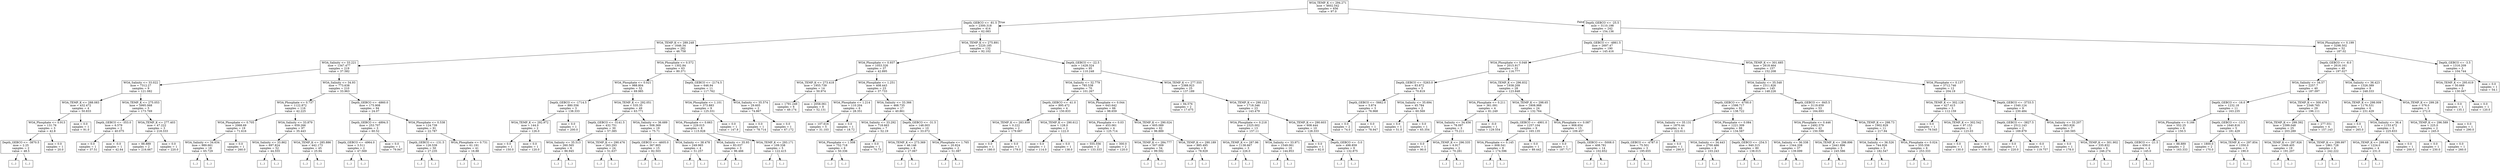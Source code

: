 digraph Tree {
node [shape=box] ;
0 [label="WOA_TEMP_K <= 294.271\nmse = 4602.542\nsamples = 656\nvalue = 97.0"] ;
1 [label="Depth_GEBCO <= -81.5\nmse = 2300.318\nsamples = 414\nvalue = 62.083"] ;
0 -> 1 [labeldistance=2.5, labelangle=45, headlabel="True"] ;
2 [label="WOA_TEMP_K <= 289.248\nmse = 1646.34\nsamples = 282\nvalue = 46.758"] ;
1 -> 2 ;
3 [label="WOA_Salinity <= 33.221\nmse = 1347.477\nsamples = 219\nvalue = 37.582"] ;
2 -> 3 ;
4 [label="WOA_Salinity <= 33.022\nmse = 7312.27\nsamples = 9\nvalue = 121.082"] ;
3 -> 4 ;
5 [label="WOA_TEMP_K <= 288.083\nmse = 432.472\nsamples = 4\nvalue = 50.833"] ;
4 -> 5 ;
6 [label="WOA_Phosphate <= 0.913\nmse = 131.76\nsamples = 3\nvalue = 42.8"] ;
5 -> 6 ;
7 [label="Depth_GEBCO <= -3870.5\nmse = 2.25\nsamples = 2\nvalue = 48.5"] ;
6 -> 7 ;
8 [label="(...)"] ;
7 -> 8 ;
9 [label="(...)"] ;
7 -> 9 ;
10 [label="mse = 0.0\nsamples = 1\nvalue = 20.0"] ;
6 -> 10 ;
11 [label="mse = 0.0\nsamples = 1\nvalue = 91.0"] ;
5 -> 11 ;
12 [label="WOA_TEMP_K <= 275.053\nmse = 5995.068\nsamples = 5\nvalue = 173.769"] ;
4 -> 12 ;
13 [label="Depth_GEBCO <= -353.0\nmse = 6.579\nsamples = 2\nvalue = 40.075"] ;
12 -> 13 ;
14 [label="mse = 0.0\nsamples = 1\nvalue = 37.51"] ;
13 -> 14 ;
15 [label="mse = -0.0\nsamples = 1\nvalue = 42.64"] ;
13 -> 15 ;
16 [label="WOA_TEMP_K <= 277.403\nmse = 47.222\nsamples = 3\nvalue = 218.333"] ;
12 -> 16 ;
17 [label="mse = 88.889\nsamples = 2\nvalue = 216.667"] ;
16 -> 17 ;
18 [label="mse = 0.0\nsamples = 1\nvalue = 220.0"] ;
16 -> 18 ;
19 [label="WOA_Salinity <= 34.93\nmse = 773.638\nsamples = 210\nvalue = 33.963"] ;
3 -> 19 ;
20 [label="WOA_Phosphate <= 0.737\nmse = 1122.872\nsamples = 116\nvalue = 42.225"] ;
19 -> 20 ;
21 [label="WOA_Phosphate <= 0.705\nmse = 2068.69\nsamples = 19\nvalue = 71.616"] ;
20 -> 21 ;
22 [label="WOA_Salinity <= 34.634\nmse = 989.661\nsamples = 18\nvalue = 65.729"] ;
21 -> 22 ;
23 [label="(...)"] ;
22 -> 23 ;
46 [label="(...)"] ;
22 -> 46 ;
55 [label="mse = 0.0\nsamples = 1\nvalue = 260.0"] ;
21 -> 55 ;
56 [label="WOA_Salinity <= 33.879\nmse = 659.266\nsamples = 97\nvalue = 35.443"] ;
20 -> 56 ;
57 [label="WOA_Salinity <= 33.862\nmse = 697.824\nsamples = 52\nvalue = 44.555"] ;
56 -> 57 ;
58 [label="(...)"] ;
57 -> 58 ;
143 [label="(...)"] ;
57 -> 143 ;
148 [label="WOA_TEMP_K <= 285.886\nmse = 442.173\nsamples = 45\nvalue = 25.94"] ;
56 -> 148 ;
149 [label="(...)"] ;
148 -> 149 ;
224 [label="(...)"] ;
148 -> 224 ;
227 [label="Depth_GEBCO <= -4860.0\nmse = 175.908\nsamples = 94\nvalue = 24.07"] ;
19 -> 227 ;
228 [label="Depth_GEBCO <= -4894.5\nmse = 253.707\nsamples = 3\nvalue = 60.52"] ;
227 -> 228 ;
229 [label="Depth_GEBCO <= -4964.0\nmse = 3.511\nsamples = 2\nvalue = 47.569"] ;
228 -> 229 ;
230 [label="(...)"] ;
229 -> 230 ;
231 [label="(...)"] ;
229 -> 231 ;
232 [label="mse = 0.0\nsamples = 1\nvalue = 79.947"] ;
228 -> 232 ;
233 [label="WOA_Phosphate <= 0.538\nmse = 124.739\nsamples = 91\nvalue = 22.787"] ;
227 -> 233 ;
234 [label="Depth_GEBCO <= -131.5\nmse = 126.539\nsamples = 50\nvalue = 27.235"] ;
233 -> 234 ;
235 [label="(...)"] ;
234 -> 235 ;
284 [label="(...)"] ;
234 -> 284 ;
297 [label="WOA_Phosphate <= 0.731\nmse = 61.191\nsamples = 41\nvalue = 16.88"] ;
233 -> 297 ;
298 [label="(...)"] ;
297 -> 298 ;
333 [label="(...)"] ;
297 -> 333 ;
338 [label="WOA_Phosphate <= 0.572\nmse = 1302.84\nsamples = 63\nvalue = 80.371"] ;
2 -> 338 ;
339 [label="WOA_Phosphate <= 0.021\nmse = 988.804\nsamples = 52\nvalue = 69.985"] ;
338 -> 339 ;
340 [label="Depth_GEBCO <= -1714.5\nmse = 880.556\nsamples = 3\nvalue = 138.333"] ;
339 -> 340 ;
341 [label="WOA_TEMP_K <= 292.972\nmse = 144.0\nsamples = 2\nvalue = 126.0"] ;
340 -> 341 ;
342 [label="mse = 0.0\nsamples = 1\nvalue = 150.0"] ;
341 -> 342 ;
343 [label="mse = 0.0\nsamples = 1\nvalue = 120.0"] ;
341 -> 343 ;
344 [label="mse = 0.0\nsamples = 1\nvalue = 200.0"] ;
340 -> 344 ;
345 [label="WOA_TEMP_K <= 292.051\nmse = 535.35\nsamples = 49\nvalue = 63.771"] ;
339 -> 345 ;
346 [label="Depth_GEBCO <= -5141.5\nmse = 432.751\nsamples = 30\nvalue = 57.385"] ;
345 -> 346 ;
347 [label="WOA_Salinity <= 35.513\nmse = 260.565\nsamples = 6\nvalue = 86.945"] ;
346 -> 347 ;
348 [label="(...)"] ;
347 -> 348 ;
353 [label="(...)"] ;
347 -> 353 ;
354 [label="WOA_TEMP_K <= 290.476\nmse = 263.293\nsamples = 24\nvalue = 51.637"] ;
346 -> 354 ;
355 [label="(...)"] ;
354 -> 355 ;
380 [label="(...)"] ;
354 -> 380 ;
401 [label="WOA_Salinity <= 36.689\nmse = 508.369\nsamples = 19\nvalue = 75.71"] ;
345 -> 401 ;
402 [label="Depth_GEBCO <= -4605.0\nmse = 367.905\nsamples = 15\nvalue = 82.503"] ;
401 -> 402 ;
403 [label="(...)"] ;
402 -> 403 ;
408 [label="(...)"] ;
402 -> 408 ;
429 [label="WOA_Salinity <= 38.478\nmse = 249.965\nsamples = 4\nvalue = 51.257"] ;
401 -> 429 ;
430 [label="(...)"] ;
429 -> 430 ;
435 [label="(...)"] ;
429 -> 435 ;
436 [label="Depth_GEBCO <= -2174.5\nmse = 646.94\nsamples = 11\nvalue = 117.762"] ;
338 -> 436 ;
437 [label="WOA_Phosphate <= 1.101\nmse = 373.883\nsamples = 9\nvalue = 125.331"] ;
436 -> 437 ;
438 [label="WOA_Phosphate <= 0.663\nmse = 229.015\nsamples = 8\nvalue = 115.928"] ;
437 -> 438 ;
439 [label="WOA_Salinity <= 35.93\nmse = 83.037\nsamples = 3\nvalue = 96.466"] ;
438 -> 439 ;
440 [label="(...)"] ;
439 -> 440 ;
443 [label="(...)"] ;
439 -> 443 ;
444 [label="WOA_TEMP_K <= 293.171\nmse = 109.338\nsamples = 5\nvalue = 122.415"] ;
438 -> 444 ;
445 [label="(...)"] ;
444 -> 445 ;
448 [label="(...)"] ;
444 -> 448 ;
449 [label="mse = 0.0\nsamples = 1\nvalue = 147.9"] ;
437 -> 449 ;
450 [label="WOA_Salinity <= 35.574\nmse = 29.605\nsamples = 2\nvalue = 74.867"] ;
436 -> 450 ;
451 [label="mse = 0.0\nsamples = 1\nvalue = 78.714"] ;
450 -> 451 ;
452 [label="mse = 0.0\nsamples = 1\nvalue = 67.172"] ;
450 -> 452 ;
453 [label="WOA_TEMP_K <= 275.891\nmse = 2220.185\nsamples = 132\nvalue = 92.102"] ;
1 -> 453 ;
454 [label="WOA_Phosphate <= 0.937\nmse = 1053.326\nsamples = 37\nvalue = 42.895"] ;
453 -> 454 ;
455 [label="WOA_TEMP_K <= 273.418\nmse = 1955.739\nsamples = 14\nvalue = 50.974"] ;
454 -> 455 ;
456 [label="mse = 1791.249\nsamples = 6\nvalue = 49.174"] ;
455 -> 456 ;
457 [label="mse = 2058.061\nsamples = 8\nvalue = 52.131"] ;
455 -> 457 ;
458 [label="WOA_Phosphate <= 1.251\nmse = 408.443\nsamples = 23\nvalue = 37.733"] ;
454 -> 458 ;
459 [label="WOA_Phosphate <= 1.214\nmse = 110.204\nsamples = 6\nvalue = 28.351"] ;
458 -> 459 ;
460 [label="mse = 107.616\nsamples = 5\nvalue = 31.103"] ;
459 -> 460 ;
461 [label="mse = 0.0\nsamples = 1\nvalue = 18.72"] ;
459 -> 461 ;
462 [label="WOA_Salinity <= 33.366\nmse = 468.735\nsamples = 17\nvalue = 40.861"] ;
458 -> 462 ;
463 [label="WOA_Salinity <= 33.292\nmse = 718.663\nsamples = 7\nvalue = 52.19"] ;
462 -> 463 ;
464 [label="WOA_Phosphate <= 1.508\nmse = 752.718\nsamples = 6\nvalue = 50.336"] ;
463 -> 464 ;
465 [label="(...)"] ;
464 -> 465 ;
466 [label="(...)"] ;
464 -> 466 ;
467 [label="mse = 0.0\nsamples = 1\nvalue = 70.73"] ;
463 -> 467 ;
468 [label="Depth_GEBCO <= -31.5\nmse = 148.003\nsamples = 10\nvalue = 33.072"] ;
462 -> 468 ;
469 [label="WOA_TEMP_K <= 273.369\nmse = 46.146\nsamples = 8\nvalue = 27.067"] ;
468 -> 469 ;
470 [label="(...)"] ;
469 -> 470 ;
479 [label="(...)"] ;
469 -> 479 ;
480 [label="WOA_Phosphate <= 1.765\nmse = 20.824\nsamples = 2\nvalue = 51.087"] ;
468 -> 480 ;
481 [label="(...)"] ;
480 -> 481 ;
482 [label="(...)"] ;
480 -> 482 ;
483 [label="Depth_GEBCO <= -22.5\nmse = 1428.324\nsamples = 95\nvalue = 110.248"] ;
453 -> 483 ;
484 [label="WOA_Salinity <= 32.779\nmse = 785.538\nsamples = 70\nvalue = 101.267"] ;
483 -> 484 ;
485 [label="Depth_GEBCO <= -41.0\nmse = 895.472\nsamples = 4\nvalue = 150.833"] ;
484 -> 485 ;
486 [label="WOA_TEMP_K <= 283.939\nmse = 0.222\nsamples = 2\nvalue = 179.667"] ;
485 -> 486 ;
487 [label="mse = 0.0\nsamples = 1\nvalue = 180.0"] ;
486 -> 487 ;
488 [label="mse = 0.0\nsamples = 1\nvalue = 179.0"] ;
486 -> 488 ;
489 [label="WOA_TEMP_K <= 290.612\nmse = 128.0\nsamples = 2\nvalue = 122.0"] ;
485 -> 489 ;
490 [label="mse = 0.0\nsamples = 1\nvalue = 114.0"] ;
489 -> 490 ;
491 [label="mse = 0.0\nsamples = 1\nvalue = 138.0"] ;
489 -> 491 ;
492 [label="WOA_Phosphate <= 0.044\nmse = 643.642\nsamples = 66\nvalue = 98.659"] ;
484 -> 492 ;
493 [label="WOA_Phosphate <= 0.03\nmse = 453.061\nsamples = 4\nvalue = 125.714"] ;
492 -> 493 ;
494 [label="mse = 555.556\nsamples = 2\nvalue = 133.333"] ;
493 -> 494 ;
495 [label="mse = 300.0\nsamples = 2\nvalue = 120.0"] ;
493 -> 495 ;
496 [label="WOA_TEMP_K <= 290.024\nmse = 605.089\nsamples = 62\nvalue = 96.889"] ;
492 -> 496 ;
497 [label="WOA_TEMP_K <= 284.777\nmse = 507.009\nsamples = 54\nvalue = 99.592"] ;
496 -> 497 ;
498 [label="(...)"] ;
497 -> 498 ;
535 [label="(...)"] ;
497 -> 535 ;
580 [label="WOA_TEMP_K <= 290.189\nmse = 885.495\nsamples = 8\nvalue = 78.929"] ;
496 -> 580 ;
581 [label="(...)"] ;
580 -> 581 ;
582 [label="(...)"] ;
580 -> 582 ;
591 [label="WOA_TEMP_K <= 277.555\nmse = 2388.923\nsamples = 25\nvalue = 137.189"] ;
483 -> 591 ;
592 [label="mse = 94.576\nsamples = 2\nvalue = 17.675"] ;
591 -> 592 ;
593 [label="WOA_TEMP_K <= 290.122\nmse = 1718.346\nsamples = 23\nvalue = 143.479"] ;
591 -> 593 ;
594 [label="WOA_Phosphate <= 0.218\nmse = 2325.002\nsamples = 13\nvalue = 157.11"] ;
593 -> 594 ;
595 [label="WOA_TEMP_K <= 287.96\nmse = 1138.667\nsamples = 3\nvalue = 226.0"] ;
594 -> 595 ;
596 [label="(...)"] ;
595 -> 596 ;
597 [label="(...)"] ;
595 -> 597 ;
600 [label="WOA_Salinity <= 33.971\nmse = 1549.061\nsamples = 10\nvalue = 144.953"] ;
594 -> 600 ;
601 [label="(...)"] ;
600 -> 601 ;
614 [label="(...)"] ;
600 -> 614 ;
617 [label="WOA_TEMP_K <= 290.603\nmse = 608.444\nsamples = 10\nvalue = 128.333"] ;
593 -> 617 ;
618 [label="mse = 0.0\nsamples = 1\nvalue = 92.0"] ;
617 -> 618 ;
619 [label="Depth_GEBCO <= -3.0\nmse = 498.859\nsamples = 9\nvalue = 132.875"] ;
617 -> 619 ;
620 [label="(...)"] ;
619 -> 620 ;
635 [label="(...)"] ;
619 -> 635 ;
636 [label="Depth_GEBCO <= -25.5\nmse = 3110.198\nsamples = 242\nvalue = 154.136"] ;
0 -> 636 [labeldistance=2.5, labelangle=-45, headlabel="False"] ;
637 [label="Depth_GEBCO <= -4861.5\nmse = 2697.47\nsamples = 190\nvalue = 145.416"] ;
636 -> 637 ;
638 [label="WOA_Phosphate <= 0.048\nmse = 2015.917\nsamples = 33\nvalue = 116.777"] ;
637 -> 638 ;
639 [label="Depth_GEBCO <= -5263.0\nmse = 83.872\nsamples = 5\nvalue = 70.819"] ;
638 -> 639 ;
640 [label="Depth_GEBCO <= -5662.0\nmse = 5.874\nsamples = 3\nvalue = 76.968"] ;
639 -> 640 ;
641 [label="mse = 0.0\nsamples = 2\nvalue = 74.0"] ;
640 -> 641 ;
642 [label="mse = 0.0\nsamples = 1\nvalue = 78.947"] ;
640 -> 642 ;
643 [label="WOA_Salinity <= 35.694\nmse = 45.784\nsamples = 2\nvalue = 60.569"] ;
639 -> 643 ;
644 [label="mse = 0.0\nsamples = 1\nvalue = 51.0"] ;
643 -> 644 ;
645 [label="mse = 0.0\nsamples = 1\nvalue = 65.354"] ;
643 -> 645 ;
646 [label="WOA_TEMP_K <= 296.832\nmse = 1938.209\nsamples = 28\nvalue = 123.848"] ;
638 -> 646 ;
647 [label="WOA_Phosphate <= 0.211\nmse = 361.091\nsamples = 4\nvalue = 81.249"] ;
646 -> 647 ;
648 [label="WOA_Salinity <= 34.456\nmse = 78.097\nsamples = 3\nvalue = 75.211"] ;
647 -> 648 ;
649 [label="mse = 0.0\nsamples = 1\nvalue = 90.0"] ;
648 -> 649 ;
650 [label="WOA_TEMP_K <= 296.335\nmse = 6.917\nsamples = 2\nvalue = 70.281"] ;
648 -> 650 ;
651 [label="(...)"] ;
650 -> 651 ;
652 [label="(...)"] ;
650 -> 652 ;
653 [label="mse = -0.0\nsamples = 1\nvalue = 129.554"] ;
647 -> 653 ;
654 [label="WOA_TEMP_K <= 298.65\nmse = 1808.988\nsamples = 24\nvalue = 132.764"] ;
646 -> 654 ;
655 [label="Depth_GEBCO <= -4901.0\nmse = 1257.104\nsamples = 9\nvalue = 165.135"] ;
654 -> 655 ;
656 [label="WOA_Phosphate <= 0.145\nmse = 608.541\nsamples = 8\nvalue = 174.596"] ;
655 -> 656 ;
657 [label="(...)"] ;
656 -> 657 ;
662 [label="(...)"] ;
656 -> 662 ;
671 [label="mse = 0.0\nsamples = 1\nvalue = 89.442"] ;
655 -> 671 ;
672 [label="WOA_Phosphate <= 0.087\nmse = 908.654\nsamples = 15\nvalue = 109.457"] ;
654 -> 672 ;
673 [label="mse = 0.0\nsamples = 1\nvalue = 187.717"] ;
672 -> 673 ;
674 [label="Depth_GEBCO <= -5008.0\nmse = 408.781\nsamples = 14\nvalue = 102.652"] ;
672 -> 674 ;
675 [label="(...)"] ;
674 -> 675 ;
696 [label="(...)"] ;
674 -> 696 ;
701 [label="WOA_TEMP_K <= 301.685\nmse = 2618.464\nsamples = 157\nvalue = 152.208"] ;
637 -> 701 ;
702 [label="WOA_Salinity <= 35.548\nmse = 2311.826\nsamples = 145\nvalue = 148.226"] ;
701 -> 702 ;
703 [label="Depth_GEBCO <= -4700.0\nmse = 1598.717\nsamples = 92\nvalue = 138.722"] ;
702 -> 703 ;
704 [label="WOA_Salinity <= 35.131\nmse = 1870.44\nsamples = 4\nvalue = 222.611"] ;
703 -> 704 ;
705 [label="Depth_GEBCO <= -4787.0\nmse = 75.501\nsamples = 3\nvalue = 195.655"] ;
704 -> 705 ;
706 [label="(...)"] ;
705 -> 706 ;
707 [label="(...)"] ;
705 -> 707 ;
708 [label="mse = 0.0\nsamples = 1\nvalue = 290.0"] ;
704 -> 708 ;
709 [label="WOA_Phosphate <= 0.084\nmse = 1221.309\nsamples = 88\nvalue = 134.587"] ;
703 -> 709 ;
710 [label="WOA_Salinity <= 34.443\nmse = 2700.486\nsamples = 8\nvalue = 103.243"] ;
709 -> 710 ;
711 [label="(...)"] ;
710 -> 711 ;
720 [label="(...)"] ;
710 -> 720 ;
725 [label="Depth_GEBCO <= -254.5\nmse = 940.315\nsamples = 80\nvalue = 138.015"] ;
709 -> 725 ;
726 [label="(...)"] ;
725 -> 726 ;
761 [label="(...)"] ;
725 -> 761 ;
854 [label="Depth_GEBCO <= -845.5\nmse = 3119.659\nsamples = 53\nvalue = 164.693"] ;
702 -> 854 ;
855 [label="WOA_Phosphate <= 0.446\nmse = 2492.579\nsamples = 42\nvalue = 150.599"] ;
854 -> 855 ;
856 [label="WOA_Salinity <= 36.338\nmse = 1344.208\nsamples = 37\nvalue = 139.699"] ;
855 -> 856 ;
857 [label="(...)"] ;
856 -> 857 ;
880 [label="(...)"] ;
856 -> 880 ;
915 [label="WOA_TEMP_K <= 298.896\nmse = 2441.896\nsamples = 5\nvalue = 245.586"] ;
855 -> 915 ;
916 [label="(...)"] ;
915 -> 916 ;
921 [label="(...)"] ;
915 -> 921 ;
924 [label="WOA_TEMP_K <= 298.73\nmse = 1902.929\nsamples = 11\nvalue = 217.94"] ;
854 -> 924 ;
925 [label="WOA_Salinity <= 36.526\nmse = 744.926\nsamples = 5\nvalue = 182.547"] ;
924 -> 925 ;
926 [label="(...)"] ;
925 -> 926 ;
929 [label="(...)"] ;
925 -> 929 ;
932 [label="WOA_Phosphate <= 0.024\nmse = 555.556\nsamples = 6\nvalue = 253.333"] ;
924 -> 932 ;
933 [label="(...)"] ;
932 -> 933 ;
936 [label="(...)"] ;
932 -> 936 ;
937 [label="WOA_Phosphate <= 0.137\nmse = 3712.746\nsamples = 12\nvalue = 204.19"] ;
701 -> 937 ;
938 [label="WOA_TEMP_K <= 302.128\nmse = 427.415\nsamples = 3\nvalue = 112.159"] ;
937 -> 938 ;
939 [label="mse = 0.0\nsamples = 1\nvalue = 79.545"] ;
938 -> 939 ;
940 [label="WOA_TEMP_K <= 302.542\nmse = 97.153\nsamples = 2\nvalue = 123.03"] ;
938 -> 940 ;
941 [label="mse = 0.0\nsamples = 1\nvalue = 130.0"] ;
940 -> 941 ;
942 [label="mse = -0.0\nsamples = 1\nvalue = 109.091"] ;
940 -> 942 ;
943 [label="Depth_GEBCO <= -3733.5\nmse = 1540.124\nsamples = 9\nvalue = 230.484"] ;
937 -> 943 ;
944 [label="Depth_GEBCO <= -3827.5\nmse = 2512.143\nsamples = 2\nvalue = 169.879"] ;
943 -> 944 ;
945 [label="mse = 0.0\nsamples = 1\nvalue = 220.0"] ;
944 -> 945 ;
946 [label="mse = -0.0\nsamples = 1\nvalue = 119.757"] ;
944 -> 946 ;
947 [label="WOA_Salinity <= 33.207\nmse = 663.926\nsamples = 7\nvalue = 240.585"] ;
943 -> 947 ;
948 [label="mse = 0.0\nsamples = 1\nvalue = 178.0"] ;
947 -> 948 ;
949 [label="WOA_TEMP_K <= 301.902\nmse = 335.832\nsamples = 6\nvalue = 246.274"] ;
947 -> 949 ;
950 [label="(...)"] ;
949 -> 950 ;
951 [label="(...)"] ;
949 -> 951 ;
958 [label="WOA_Phosphate <= 0.199\nmse = 3298.502\nsamples = 52\nvalue = 187.02"] ;
636 -> 958 ;
959 [label="Depth_GEBCO <= -8.0\nmse = 2616.161\nsamples = 49\nvalue = 197.027"] ;
958 -> 959 ;
960 [label="WOA_Salinity <= 34.57\nmse = 2257.7\nsamples = 40\nvalue = 187.097"] ;
959 -> 960 ;
961 [label="Depth_GEBCO <= -16.0\nmse = 1232.18\nsamples = 11\nvalue = 163.235"] ;
960 -> 961 ;
962 [label="WOA_Phosphate <= 0.166\nmse = 552.25\nsamples = 6\nvalue = 150.5"] ;
961 -> 962 ;
963 [label="Depth_GEBCO <= -21.5\nmse = 650.0\nsamples = 4\nvalue = 145.0"] ;
962 -> 963 ;
964 [label="(...)"] ;
963 -> 964 ;
965 [label="(...)"] ;
963 -> 965 ;
968 [label="mse = 88.889\nsamples = 2\nvalue = 163.333"] ;
962 -> 968 ;
969 [label="Depth_GEBCO <= -13.5\nmse = 1640.816\nsamples = 5\nvalue = 181.429"] ;
961 -> 969 ;
970 [label="mse = 1800.0\nsamples = 2\nvalue = 170.0"] ;
969 -> 970 ;
971 [label="WOA_TEMP_K <= 297.854\nmse = 1350.0\nsamples = 3\nvalue = 190.0"] ;
969 -> 971 ;
972 [label="(...)"] ;
971 -> 972 ;
973 [label="(...)"] ;
971 -> 973 ;
974 [label="WOA_TEMP_K <= 300.478\nmse = 2348.765\nsamples = 29\nvalue = 196.111"] ;
960 -> 974 ;
975 [label="WOA_TEMP_K <= 299.392\nmse = 2399.048\nsamples = 25\nvalue = 203.289"] ;
974 -> 975 ;
976 [label="WOA_TEMP_K <= 297.926\nmse = 1949.405\nsamples = 19\nvalue = 191.207"] ;
975 -> 976 ;
977 [label="(...)"] ;
976 -> 977 ;
984 [label="(...)"] ;
976 -> 984 ;
991 [label="WOA_TEMP_K <= 299.997\nmse = 1861.728\nsamples = 6\nvalue = 242.222"] ;
975 -> 991 ;
992 [label="(...)"] ;
991 -> 992 ;
993 [label="(...)"] ;
991 -> 993 ;
994 [label="mse = 277.551\nsamples = 4\nvalue = 157.143"] ;
974 -> 994 ;
995 [label="WOA_Salinity <= 36.423\nmse = 1326.389\nsamples = 9\nvalue = 248.333"] ;
959 -> 995 ;
996 [label="WOA_TEMP_K <= 298.009\nmse = 1176.531\nsamples = 6\nvalue = 231.429"] ;
995 -> 996 ;
997 [label="mse = 0.0\nsamples = 1\nvalue = 265.0"] ;
996 -> 997 ;
998 [label="WOA_Salinity <= 36.4\nmse = 1153.472\nsamples = 5\nvalue = 225.833"] ;
996 -> 998 ;
999 [label="WOA_TEMP_K <= 299.68\nmse = 1224.0\nsamples = 4\nvalue = 231.0"] ;
998 -> 999 ;
1000 [label="(...)"] ;
999 -> 1000 ;
1001 [label="(...)"] ;
999 -> 1001 ;
1002 [label="mse = 0.0\nsamples = 1\nvalue = 200.0"] ;
998 -> 1002 ;
1003 [label="WOA_TEMP_K <= 299.28\nmse = 576.0\nsamples = 3\nvalue = 272.0"] ;
995 -> 1003 ;
1004 [label="WOA_TEMP_K <= 296.589\nmse = 225.0\nsamples = 2\nvalue = 245.0"] ;
1003 -> 1004 ;
1005 [label="mse = 0.0\nsamples = 1\nvalue = 230.0"] ;
1004 -> 1005 ;
1006 [label="mse = 0.0\nsamples = 1\nvalue = 260.0"] ;
1004 -> 1006 ;
1007 [label="mse = 0.0\nsamples = 1\nvalue = 290.0"] ;
1003 -> 1007 ;
1008 [label="Depth_GEBCO <= -3.5\nmse = 1316.209\nsamples = 3\nvalue = 104.744"] ;
958 -> 1008 ;
1009 [label="WOA_TEMP_K <= 295.619\nmse = 50.669\nsamples = 2\nvalue = 130.067"] ;
1008 -> 1009 ;
1010 [label="mse = 0.0\nsamples = 1\nvalue = 135.1"] ;
1009 -> 1010 ;
1011 [label="mse = 0.0\nsamples = 1\nvalue = 120.0"] ;
1009 -> 1011 ;
1012 [label="mse = 0.0\nsamples = 1\nvalue = 54.1"] ;
1008 -> 1012 ;
}